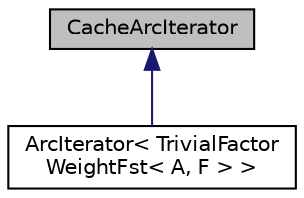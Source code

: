 digraph "CacheArcIterator"
{
  edge [fontname="Helvetica",fontsize="10",labelfontname="Helvetica",labelfontsize="10"];
  node [fontname="Helvetica",fontsize="10",shape=record];
  Node0 [label="CacheArcIterator",height=0.2,width=0.4,color="black", fillcolor="grey75", style="filled", fontcolor="black"];
  Node0 -> Node1 [dir="back",color="midnightblue",fontsize="10",style="solid",fontname="Helvetica"];
  Node1 [label="ArcIterator\< TrivialFactor\lWeightFst\< A, F \> \>",height=0.2,width=0.4,color="black", fillcolor="white", style="filled",URL="$classfst_1_1ArcIterator_3_01TrivialFactorWeightFst_3_01A_00_01F_01_4_01_4.html"];
}
